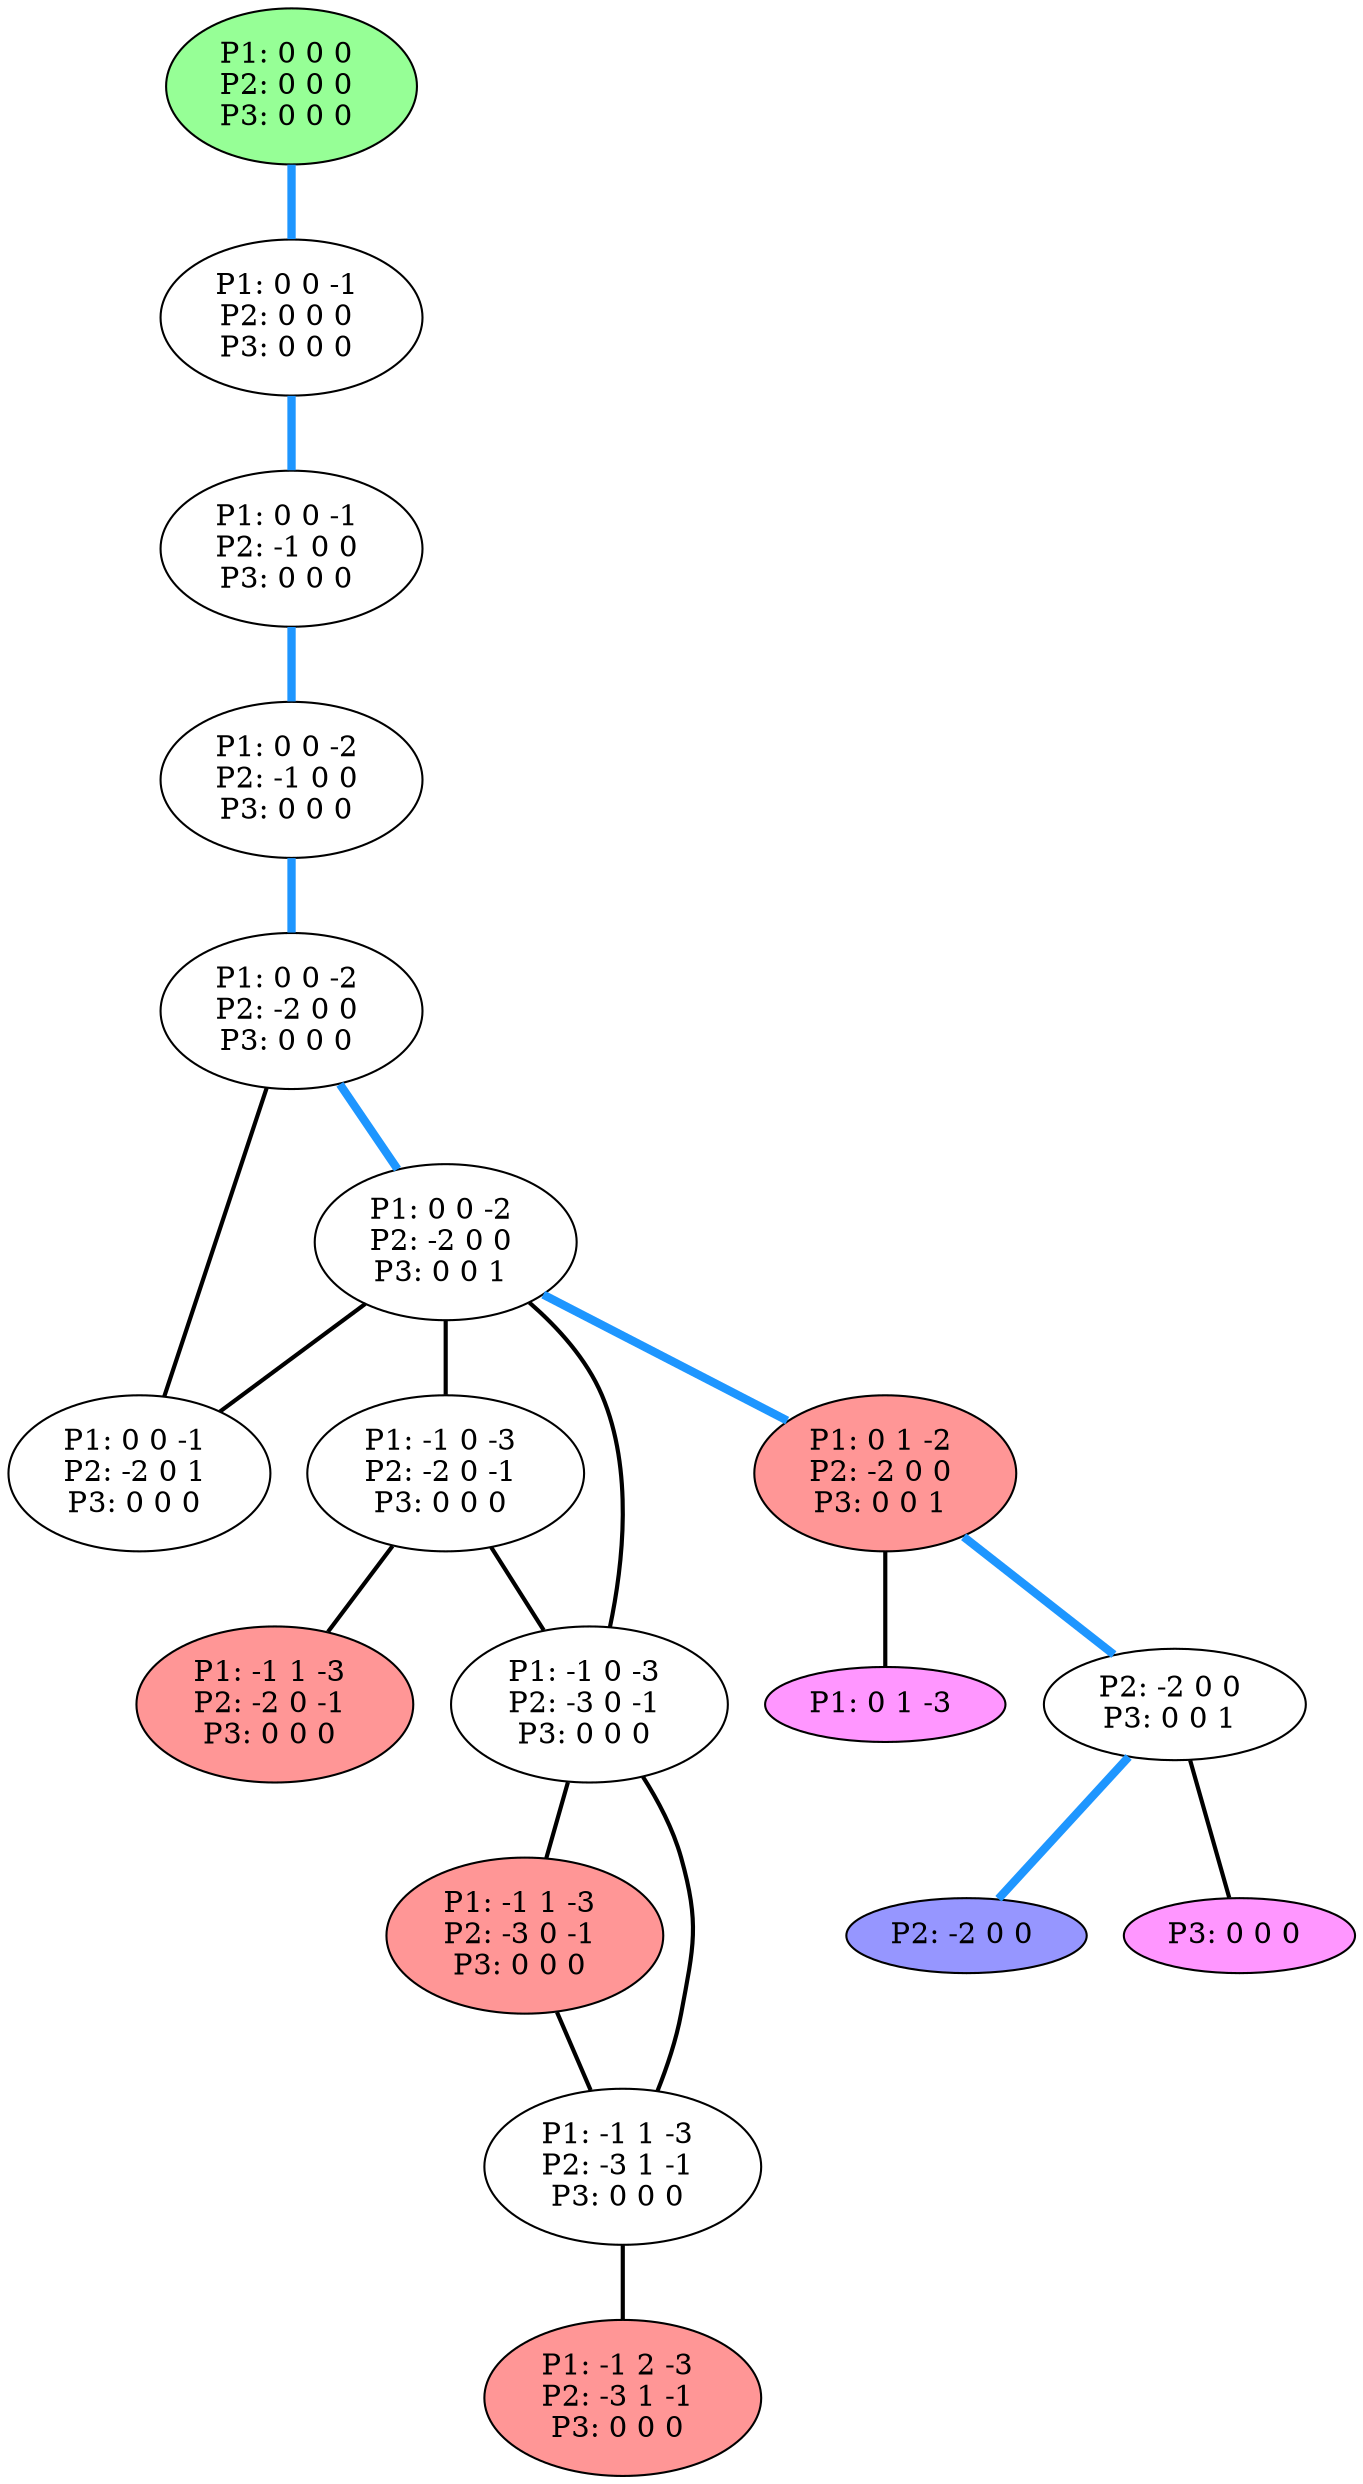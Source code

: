graph G {
color = "black"
0 [label = "P1: 0 0 0 
P2: 0 0 0 
P3: 0 0 0 
",  style="filled", fillcolor = "#96FF96"];
1 [label = "P1: 0 0 -1 
P2: 0 0 0 
P3: 0 0 0 
"];
2 [label = "P1: 0 0 -1 
P2: -1 0 0 
P3: 0 0 0 
"];
3 [label = "P1: 0 0 -2 
P2: -1 0 0 
P3: 0 0 0 
"];
4 [label = "P1: 0 0 -2 
P2: -2 0 0 
P3: 0 0 0 
"];
5 [label = "P1: 0 0 -2 
P2: -2 0 0 
P3: 0 0 1 
"];
6 [label = "P1: 0 0 -1 
P2: -2 0 1 
P3: 0 0 0 
"];
7 [label = "P1: -1 0 -3 
P2: -2 0 -1 
P3: 0 0 0 
"];
8 [label = "P1: 0 1 -2 
P2: -2 0 0 
P3: 0 0 1 
",  style="filled", fillcolor = "#FF9696"];
9 [label = "P1: -1 0 -3 
P2: -3 0 -1 
P3: 0 0 0 
"];
10 [label = "P1: -1 1 -3 
P2: -2 0 -1 
P3: 0 0 0 
",  style="filled", fillcolor = "#FF9696"];
11 [label = "P1: -1 1 -3 
P2: -3 0 -1 
P3: 0 0 0 
",  style="filled", fillcolor = "#FF9696"];
12 [label = "P1: -1 1 -3 
P2: -3 1 -1 
P3: 0 0 0 
"];
13 [label = "P1: -1 2 -3 
P2: -3 1 -1 
P3: 0 0 0 
",  style="filled", fillcolor = "#FF9696"];
14 [label = "P1: 0 1 -3 
",  style="filled", fillcolor = "#FF96FF"];
15 [label = "P2: -2 0 0 
P3: 0 0 1 
"];
16 [label = "P2: -2 0 0 
", style="filled", fillcolor = "#9696FF"];
17 [label = "P3: 0 0 0 
",  style="filled", fillcolor = "#FF96FF"];
edge [style=bold];
0 -- 1 [color="#1E96FF", penwidth=4.0];

1 -- 2 [color="#1E96FF", penwidth=4.0];

2 -- 3 [color="#1E96FF", penwidth=4.0];

3 -- 4 [color="#1E96FF", penwidth=4.0];

4 -- 5 [color="#1E96FF", penwidth=4.0];
4 -- 6 [color=black];

5 -- 7 [color=black];
5 -- 8 [color="#1E96FF", penwidth=4.0];
5 -- 9 [color=black];
5 -- 6 [color=black];


7 -- 10 [color=black];
7 -- 9 [color=black];

8 -- 15 [color="#1E96FF", penwidth=4.0];
8 -- 14 [color=black];

9 -- 11 [color=black];
9 -- 12 [color=black];


11 -- 12 [color=black];

12 -- 13 [color=black];


15 -- 17 [color=black];
15 -- 16 [color="#1E96FF", penwidth=4.0];

}
